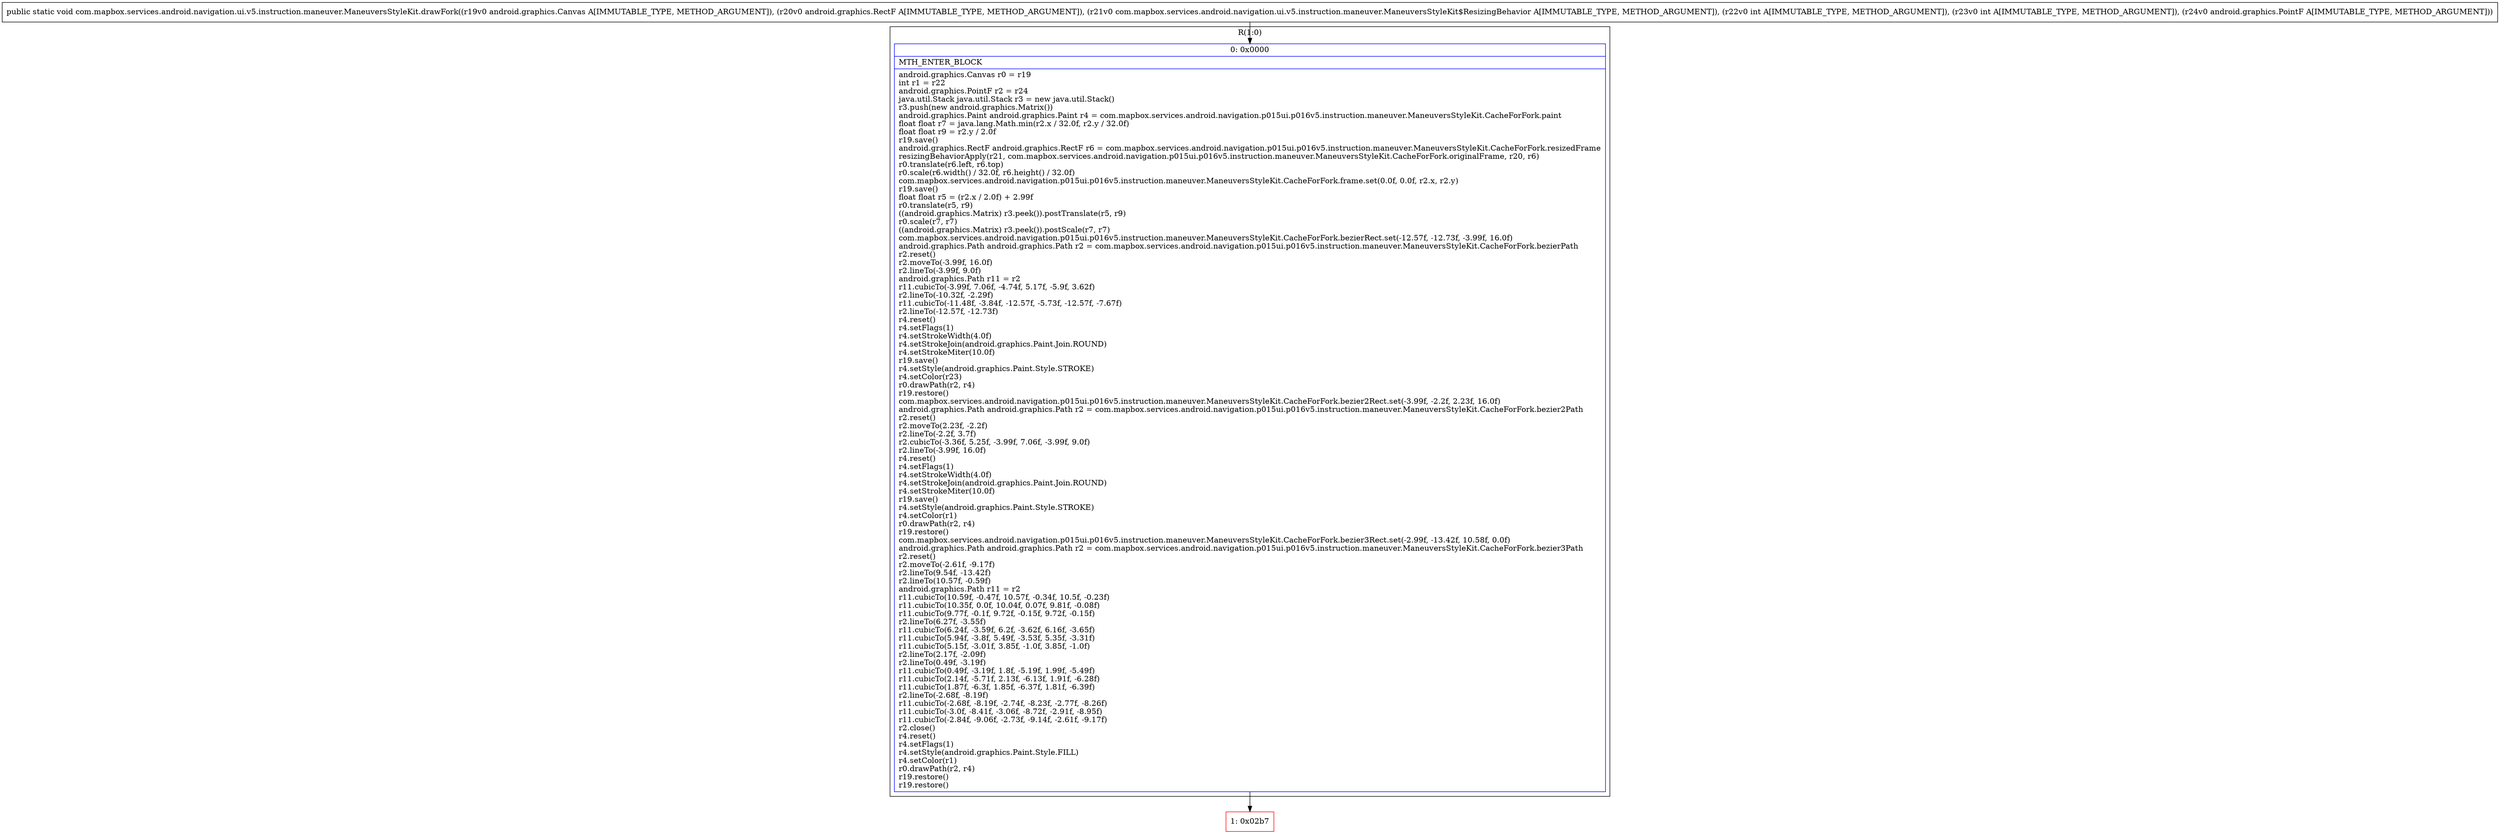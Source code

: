 digraph "CFG forcom.mapbox.services.android.navigation.ui.v5.instruction.maneuver.ManeuversStyleKit.drawFork(Landroid\/graphics\/Canvas;Landroid\/graphics\/RectF;Lcom\/mapbox\/services\/android\/navigation\/ui\/v5\/instruction\/maneuver\/ManeuversStyleKit$ResizingBehavior;IILandroid\/graphics\/PointF;)V" {
subgraph cluster_Region_1739909586 {
label = "R(1:0)";
node [shape=record,color=blue];
Node_0 [shape=record,label="{0\:\ 0x0000|MTH_ENTER_BLOCK\l|android.graphics.Canvas r0 = r19\lint r1 = r22\landroid.graphics.PointF r2 = r24\ljava.util.Stack java.util.Stack r3 = new java.util.Stack()\lr3.push(new android.graphics.Matrix())\landroid.graphics.Paint android.graphics.Paint r4 = com.mapbox.services.android.navigation.p015ui.p016v5.instruction.maneuver.ManeuversStyleKit.CacheForFork.paint\lfloat float r7 = java.lang.Math.min(r2.x \/ 32.0f, r2.y \/ 32.0f)\lfloat float r9 = r2.y \/ 2.0f\lr19.save()\landroid.graphics.RectF android.graphics.RectF r6 = com.mapbox.services.android.navigation.p015ui.p016v5.instruction.maneuver.ManeuversStyleKit.CacheForFork.resizedFrame\lresizingBehaviorApply(r21, com.mapbox.services.android.navigation.p015ui.p016v5.instruction.maneuver.ManeuversStyleKit.CacheForFork.originalFrame, r20, r6)\lr0.translate(r6.left, r6.top)\lr0.scale(r6.width() \/ 32.0f, r6.height() \/ 32.0f)\lcom.mapbox.services.android.navigation.p015ui.p016v5.instruction.maneuver.ManeuversStyleKit.CacheForFork.frame.set(0.0f, 0.0f, r2.x, r2.y)\lr19.save()\lfloat float r5 = (r2.x \/ 2.0f) + 2.99f\lr0.translate(r5, r9)\l((android.graphics.Matrix) r3.peek()).postTranslate(r5, r9)\lr0.scale(r7, r7)\l((android.graphics.Matrix) r3.peek()).postScale(r7, r7)\lcom.mapbox.services.android.navigation.p015ui.p016v5.instruction.maneuver.ManeuversStyleKit.CacheForFork.bezierRect.set(\-12.57f, \-12.73f, \-3.99f, 16.0f)\landroid.graphics.Path android.graphics.Path r2 = com.mapbox.services.android.navigation.p015ui.p016v5.instruction.maneuver.ManeuversStyleKit.CacheForFork.bezierPath\lr2.reset()\lr2.moveTo(\-3.99f, 16.0f)\lr2.lineTo(\-3.99f, 9.0f)\landroid.graphics.Path r11 = r2\lr11.cubicTo(\-3.99f, 7.06f, \-4.74f, 5.17f, \-5.9f, 3.62f)\lr2.lineTo(\-10.32f, \-2.29f)\lr11.cubicTo(\-11.48f, \-3.84f, \-12.57f, \-5.73f, \-12.57f, \-7.67f)\lr2.lineTo(\-12.57f, \-12.73f)\lr4.reset()\lr4.setFlags(1)\lr4.setStrokeWidth(4.0f)\lr4.setStrokeJoin(android.graphics.Paint.Join.ROUND)\lr4.setStrokeMiter(10.0f)\lr19.save()\lr4.setStyle(android.graphics.Paint.Style.STROKE)\lr4.setColor(r23)\lr0.drawPath(r2, r4)\lr19.restore()\lcom.mapbox.services.android.navigation.p015ui.p016v5.instruction.maneuver.ManeuversStyleKit.CacheForFork.bezier2Rect.set(\-3.99f, \-2.2f, 2.23f, 16.0f)\landroid.graphics.Path android.graphics.Path r2 = com.mapbox.services.android.navigation.p015ui.p016v5.instruction.maneuver.ManeuversStyleKit.CacheForFork.bezier2Path\lr2.reset()\lr2.moveTo(2.23f, \-2.2f)\lr2.lineTo(\-2.2f, 3.7f)\lr2.cubicTo(\-3.36f, 5.25f, \-3.99f, 7.06f, \-3.99f, 9.0f)\lr2.lineTo(\-3.99f, 16.0f)\lr4.reset()\lr4.setFlags(1)\lr4.setStrokeWidth(4.0f)\lr4.setStrokeJoin(android.graphics.Paint.Join.ROUND)\lr4.setStrokeMiter(10.0f)\lr19.save()\lr4.setStyle(android.graphics.Paint.Style.STROKE)\lr4.setColor(r1)\lr0.drawPath(r2, r4)\lr19.restore()\lcom.mapbox.services.android.navigation.p015ui.p016v5.instruction.maneuver.ManeuversStyleKit.CacheForFork.bezier3Rect.set(\-2.99f, \-13.42f, 10.58f, 0.0f)\landroid.graphics.Path android.graphics.Path r2 = com.mapbox.services.android.navigation.p015ui.p016v5.instruction.maneuver.ManeuversStyleKit.CacheForFork.bezier3Path\lr2.reset()\lr2.moveTo(\-2.61f, \-9.17f)\lr2.lineTo(9.54f, \-13.42f)\lr2.lineTo(10.57f, \-0.59f)\landroid.graphics.Path r11 = r2\lr11.cubicTo(10.59f, \-0.47f, 10.57f, \-0.34f, 10.5f, \-0.23f)\lr11.cubicTo(10.35f, 0.0f, 10.04f, 0.07f, 9.81f, \-0.08f)\lr11.cubicTo(9.77f, \-0.1f, 9.72f, \-0.15f, 9.72f, \-0.15f)\lr2.lineTo(6.27f, \-3.55f)\lr11.cubicTo(6.24f, \-3.59f, 6.2f, \-3.62f, 6.16f, \-3.65f)\lr11.cubicTo(5.94f, \-3.8f, 5.49f, \-3.53f, 5.35f, \-3.31f)\lr11.cubicTo(5.15f, \-3.01f, 3.85f, \-1.0f, 3.85f, \-1.0f)\lr2.lineTo(2.17f, \-2.09f)\lr2.lineTo(0.49f, \-3.19f)\lr11.cubicTo(0.49f, \-3.19f, 1.8f, \-5.19f, 1.99f, \-5.49f)\lr11.cubicTo(2.14f, \-5.71f, 2.13f, \-6.13f, 1.91f, \-6.28f)\lr11.cubicTo(1.87f, \-6.3f, 1.85f, \-6.37f, 1.81f, \-6.39f)\lr2.lineTo(\-2.68f, \-8.19f)\lr11.cubicTo(\-2.68f, \-8.19f, \-2.74f, \-8.23f, \-2.77f, \-8.26f)\lr11.cubicTo(\-3.0f, \-8.41f, \-3.06f, \-8.72f, \-2.91f, \-8.95f)\lr11.cubicTo(\-2.84f, \-9.06f, \-2.73f, \-9.14f, \-2.61f, \-9.17f)\lr2.close()\lr4.reset()\lr4.setFlags(1)\lr4.setStyle(android.graphics.Paint.Style.FILL)\lr4.setColor(r1)\lr0.drawPath(r2, r4)\lr19.restore()\lr19.restore()\l}"];
}
Node_1 [shape=record,color=red,label="{1\:\ 0x02b7}"];
MethodNode[shape=record,label="{public static void com.mapbox.services.android.navigation.ui.v5.instruction.maneuver.ManeuversStyleKit.drawFork((r19v0 android.graphics.Canvas A[IMMUTABLE_TYPE, METHOD_ARGUMENT]), (r20v0 android.graphics.RectF A[IMMUTABLE_TYPE, METHOD_ARGUMENT]), (r21v0 com.mapbox.services.android.navigation.ui.v5.instruction.maneuver.ManeuversStyleKit$ResizingBehavior A[IMMUTABLE_TYPE, METHOD_ARGUMENT]), (r22v0 int A[IMMUTABLE_TYPE, METHOD_ARGUMENT]), (r23v0 int A[IMMUTABLE_TYPE, METHOD_ARGUMENT]), (r24v0 android.graphics.PointF A[IMMUTABLE_TYPE, METHOD_ARGUMENT])) }"];
MethodNode -> Node_0;
Node_0 -> Node_1;
}

